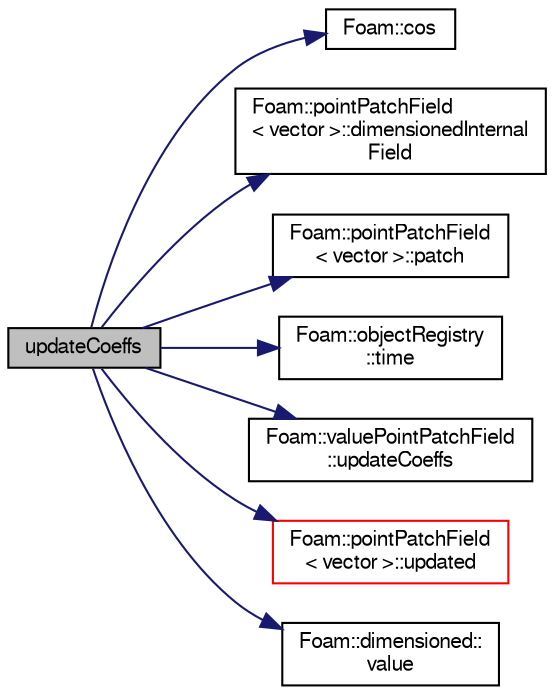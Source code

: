 digraph "updateCoeffs"
{
  bgcolor="transparent";
  edge [fontname="FreeSans",fontsize="10",labelfontname="FreeSans",labelfontsize="10"];
  node [fontname="FreeSans",fontsize="10",shape=record];
  rankdir="LR";
  Node42 [label="updateCoeffs",height=0.2,width=0.4,color="black", fillcolor="grey75", style="filled", fontcolor="black"];
  Node42 -> Node43 [color="midnightblue",fontsize="10",style="solid",fontname="FreeSans"];
  Node43 [label="Foam::cos",height=0.2,width=0.4,color="black",URL="$a21124.html#aebb41a148f7cf44b63e12f69e487e49f"];
  Node42 -> Node44 [color="midnightblue",fontsize="10",style="solid",fontname="FreeSans"];
  Node44 [label="Foam::pointPatchField\l\< vector \>::dimensionedInternal\lField",height=0.2,width=0.4,color="black",URL="$a22946.html#ab736cefcc694e7c262ad4d1dabcd5e79",tooltip="Return dimensioned internal field reference. "];
  Node42 -> Node45 [color="midnightblue",fontsize="10",style="solid",fontname="FreeSans"];
  Node45 [label="Foam::pointPatchField\l\< vector \>::patch",height=0.2,width=0.4,color="black",URL="$a22946.html#a959f0f8f6c67e27d8400c57d718e7335",tooltip="Return patch. "];
  Node42 -> Node46 [color="midnightblue",fontsize="10",style="solid",fontname="FreeSans"];
  Node46 [label="Foam::objectRegistry\l::time",height=0.2,width=0.4,color="black",URL="$a26326.html#a0d94096809fe3376b29a2a29ca11bb18",tooltip="Return time. "];
  Node42 -> Node47 [color="midnightblue",fontsize="10",style="solid",fontname="FreeSans"];
  Node47 [label="Foam::valuePointPatchField\l::updateCoeffs",height=0.2,width=0.4,color="black",URL="$a26574.html#a7e24eafac629d3733181cd942d4c902f",tooltip="Update the coefficients associated with the patch field. "];
  Node42 -> Node48 [color="midnightblue",fontsize="10",style="solid",fontname="FreeSans"];
  Node48 [label="Foam::pointPatchField\l\< vector \>::updated",height=0.2,width=0.4,color="red",URL="$a22946.html#adb515d6ca9be66613efaaeb72c9709db",tooltip="Return true if the boundary condition has already been updated. "];
  Node42 -> Node53 [color="midnightblue",fontsize="10",style="solid",fontname="FreeSans"];
  Node53 [label="Foam::dimensioned::\lvalue",height=0.2,width=0.4,color="black",URL="$a26366.html#a7948200a26c85fc3a83ffa510a91d668",tooltip="Return const reference to value. "];
}
